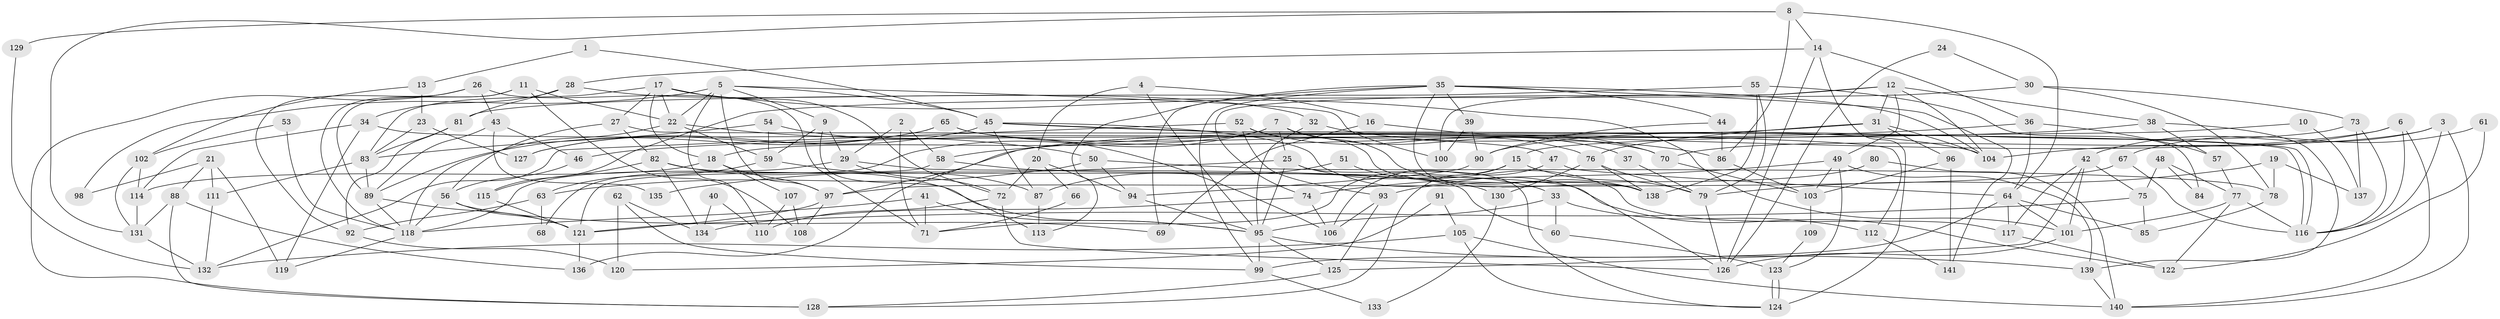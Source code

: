 // Generated by graph-tools (version 1.1) at 2025/11/02/27/25 16:11:18]
// undirected, 141 vertices, 282 edges
graph export_dot {
graph [start="1"]
  node [color=gray90,style=filled];
  1;
  2;
  3;
  4;
  5;
  6;
  7;
  8;
  9;
  10;
  11;
  12;
  13;
  14;
  15;
  16;
  17;
  18;
  19;
  20;
  21;
  22;
  23;
  24;
  25;
  26;
  27;
  28;
  29;
  30;
  31;
  32;
  33;
  34;
  35;
  36;
  37;
  38;
  39;
  40;
  41;
  42;
  43;
  44;
  45;
  46;
  47;
  48;
  49;
  50;
  51;
  52;
  53;
  54;
  55;
  56;
  57;
  58;
  59;
  60;
  61;
  62;
  63;
  64;
  65;
  66;
  67;
  68;
  69;
  70;
  71;
  72;
  73;
  74;
  75;
  76;
  77;
  78;
  79;
  80;
  81;
  82;
  83;
  84;
  85;
  86;
  87;
  88;
  89;
  90;
  91;
  92;
  93;
  94;
  95;
  96;
  97;
  98;
  99;
  100;
  101;
  102;
  103;
  104;
  105;
  106;
  107;
  108;
  109;
  110;
  111;
  112;
  113;
  114;
  115;
  116;
  117;
  118;
  119;
  120;
  121;
  122;
  123;
  124;
  125;
  126;
  127;
  128;
  129;
  130;
  131;
  132;
  133;
  134;
  135;
  136;
  137;
  138;
  139;
  140;
  141;
  1 -- 45;
  1 -- 13;
  2 -- 29;
  2 -- 58;
  2 -- 71;
  3 -- 116;
  3 -- 70;
  3 -- 42;
  3 -- 140;
  4 -- 16;
  4 -- 95;
  4 -- 20;
  5 -- 45;
  5 -- 22;
  5 -- 9;
  5 -- 97;
  5 -- 98;
  5 -- 100;
  5 -- 110;
  6 -- 97;
  6 -- 116;
  6 -- 104;
  6 -- 140;
  7 -- 25;
  7 -- 138;
  7 -- 18;
  7 -- 37;
  7 -- 68;
  8 -- 64;
  8 -- 14;
  8 -- 86;
  8 -- 129;
  8 -- 131;
  9 -- 113;
  9 -- 29;
  9 -- 59;
  10 -- 137;
  10 -- 15;
  11 -- 22;
  11 -- 108;
  11 -- 89;
  11 -- 118;
  12 -- 104;
  12 -- 31;
  12 -- 38;
  12 -- 49;
  12 -- 74;
  12 -- 100;
  13 -- 23;
  13 -- 102;
  14 -- 124;
  14 -- 36;
  14 -- 28;
  14 -- 126;
  15 -- 128;
  15 -- 71;
  15 -- 79;
  16 -- 69;
  16 -- 70;
  17 -- 27;
  17 -- 72;
  17 -- 18;
  17 -- 22;
  17 -- 83;
  17 -- 101;
  18 -- 97;
  18 -- 107;
  18 -- 114;
  19 -- 79;
  19 -- 78;
  19 -- 137;
  20 -- 72;
  20 -- 66;
  20 -- 94;
  21 -- 119;
  21 -- 88;
  21 -- 98;
  21 -- 111;
  22 -- 50;
  22 -- 59;
  22 -- 118;
  23 -- 127;
  23 -- 83;
  24 -- 126;
  24 -- 30;
  25 -- 33;
  25 -- 95;
  25 -- 124;
  25 -- 135;
  26 -- 71;
  26 -- 43;
  26 -- 92;
  26 -- 128;
  27 -- 82;
  27 -- 56;
  27 -- 112;
  28 -- 81;
  28 -- 32;
  28 -- 34;
  29 -- 118;
  29 -- 60;
  29 -- 72;
  30 -- 73;
  30 -- 78;
  30 -- 115;
  31 -- 104;
  31 -- 76;
  31 -- 96;
  31 -- 136;
  32 -- 95;
  32 -- 86;
  33 -- 112;
  33 -- 60;
  33 -- 95;
  34 -- 114;
  34 -- 47;
  34 -- 119;
  35 -- 99;
  35 -- 39;
  35 -- 44;
  35 -- 69;
  35 -- 104;
  35 -- 113;
  35 -- 138;
  35 -- 141;
  36 -- 57;
  36 -- 64;
  36 -- 58;
  37 -- 79;
  38 -- 139;
  38 -- 46;
  38 -- 57;
  39 -- 90;
  39 -- 100;
  40 -- 110;
  40 -- 134;
  41 -- 95;
  41 -- 118;
  41 -- 71;
  42 -- 125;
  42 -- 75;
  42 -- 101;
  42 -- 117;
  43 -- 89;
  43 -- 46;
  43 -- 135;
  44 -- 86;
  44 -- 90;
  45 -- 116;
  45 -- 116;
  45 -- 126;
  45 -- 87;
  45 -- 127;
  46 -- 56;
  47 -- 106;
  47 -- 64;
  48 -- 75;
  48 -- 77;
  48 -- 84;
  49 -- 139;
  49 -- 74;
  49 -- 103;
  49 -- 123;
  50 -- 94;
  50 -- 63;
  50 -- 78;
  51 -- 87;
  51 -- 117;
  52 -- 76;
  52 -- 132;
  52 -- 93;
  52 -- 138;
  53 -- 118;
  53 -- 102;
  54 -- 59;
  54 -- 83;
  54 -- 106;
  55 -- 79;
  55 -- 138;
  55 -- 81;
  55 -- 84;
  56 -- 121;
  56 -- 118;
  56 -- 69;
  57 -- 77;
  58 -- 121;
  58 -- 130;
  59 -- 63;
  59 -- 87;
  60 -- 123;
  61 -- 122;
  61 -- 67;
  62 -- 134;
  62 -- 99;
  62 -- 120;
  63 -- 92;
  63 -- 68;
  64 -- 101;
  64 -- 85;
  64 -- 99;
  64 -- 117;
  65 -- 89;
  65 -- 104;
  65 -- 70;
  65 -- 127;
  66 -- 71;
  67 -- 116;
  67 -- 97;
  70 -- 103;
  72 -- 126;
  72 -- 110;
  73 -- 116;
  73 -- 90;
  73 -- 137;
  74 -- 106;
  74 -- 134;
  75 -- 121;
  75 -- 85;
  76 -- 79;
  76 -- 138;
  76 -- 130;
  77 -- 101;
  77 -- 122;
  77 -- 116;
  78 -- 85;
  79 -- 126;
  80 -- 93;
  80 -- 140;
  81 -- 83;
  81 -- 92;
  82 -- 115;
  82 -- 95;
  82 -- 122;
  82 -- 134;
  83 -- 89;
  83 -- 111;
  86 -- 103;
  87 -- 113;
  88 -- 131;
  88 -- 136;
  88 -- 128;
  89 -- 118;
  89 -- 121;
  90 -- 94;
  91 -- 105;
  91 -- 120;
  92 -- 120;
  93 -- 106;
  93 -- 125;
  94 -- 95;
  95 -- 125;
  95 -- 99;
  95 -- 139;
  96 -- 103;
  96 -- 141;
  97 -- 108;
  97 -- 121;
  99 -- 133;
  101 -- 126;
  102 -- 114;
  102 -- 131;
  103 -- 109;
  105 -- 124;
  105 -- 140;
  105 -- 132;
  107 -- 110;
  107 -- 108;
  109 -- 123;
  111 -- 132;
  112 -- 141;
  114 -- 131;
  115 -- 121;
  117 -- 122;
  118 -- 119;
  121 -- 136;
  123 -- 124;
  123 -- 124;
  125 -- 128;
  129 -- 132;
  130 -- 133;
  131 -- 132;
  139 -- 140;
}
